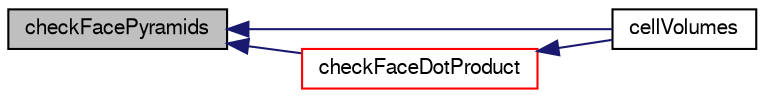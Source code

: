 digraph "checkFacePyramids"
{
  bgcolor="transparent";
  edge [fontname="FreeSans",fontsize="10",labelfontname="FreeSans",labelfontsize="10"];
  node [fontname="FreeSans",fontsize="10",shape=record];
  rankdir="LR";
  Node411 [label="checkFacePyramids",height=0.2,width=0.4,color="black", fillcolor="grey75", style="filled", fontcolor="black"];
  Node411 -> Node412 [dir="back",color="midnightblue",fontsize="10",style="solid",fontname="FreeSans"];
  Node412 [label="cellVolumes",height=0.2,width=0.4,color="black",URL="$a25146.html#abead6b42c36ac9c1a86fb2707b304a2f"];
  Node411 -> Node413 [dir="back",color="midnightblue",fontsize="10",style="solid",fontname="FreeSans"];
  Node413 [label="checkFaceDotProduct",height=0.2,width=0.4,color="red",URL="$a25146.html#abe689b0ea95babc2086677dec53f57f2"];
  Node413 -> Node412 [dir="back",color="midnightblue",fontsize="10",style="solid",fontname="FreeSans"];
}
